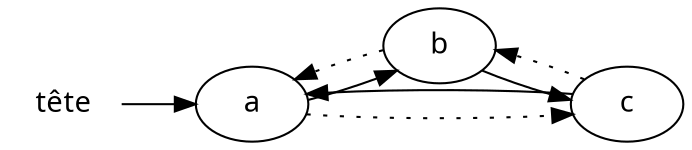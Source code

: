 digraph liste {
    //graph [pad="0.5" nodesep="1" ranksep="2" ];
    splines=true
    rankdir="LR";
    node [fontname="Courrier"];
    tete [label="tête" shape=plaintext]
    0 [label="a"];
    1 [label="b"];
    2 [label="c"];

    tete -> 0;

    0 -> 1;
    1 -> 2;

    1 -> 0 [style="dotted"];
    2 -> 1 [style="dotted"];
    0 -> 2 [style="dotted"];

    2 -> 0;
}
